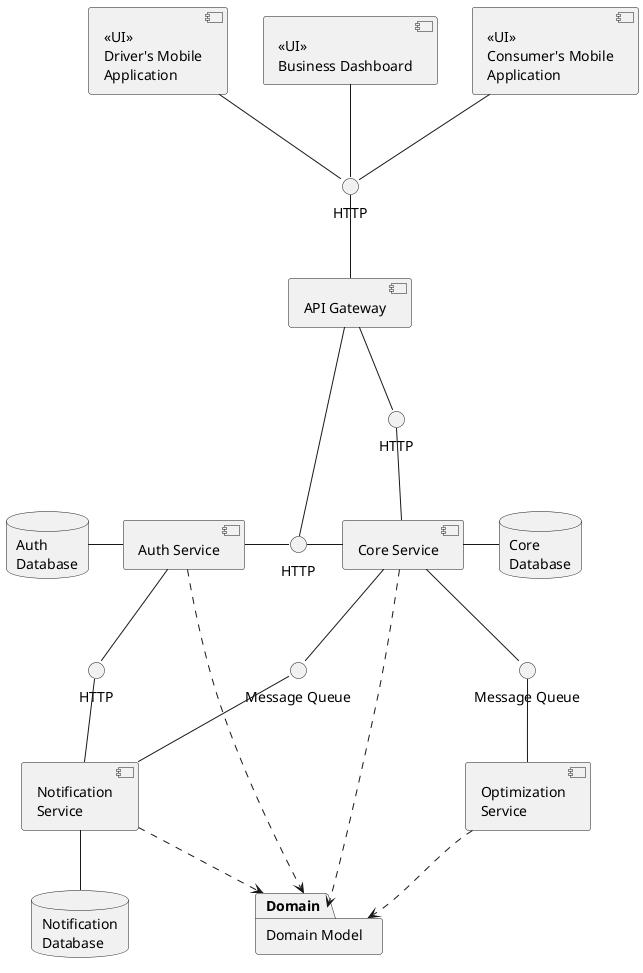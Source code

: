@startuml

' Packages
package "Domain Model" as Domain

' Components
component "<<UI>>\nDriver's Mobile\nApplication" as D
component "<<UI>>\nBusiness Dashboard" as Dash
component "<<UI>>\nConsumer's Mobile\nApplication" as C
component "API Gateway" as Gateway
component "Auth Service" as Auth
component "Core Service" as Core
component "Notification\nService" as Notification
component "Optimization\nService" as Optimization

' Databases
database "Auth\nDatabase" as AuthDb
database "Core\nDatabase" as CoreDb
database "Notification\nDatabase" as NotificationDb

' Interfaces
' Gateway interfaces
interface "HTTP" as GatewayHttp
GatewayHttp -- Gateway

' Core interfaces
interface "HTTP" as CoreHttp
CoreHttp -- Core

' Notification interfaces
interface "HTTP" as NotificationHttp
interface "Message Queue" as NotificationMQ
NotificationHttp -- Notification
NotificationMQ -- Notification

' Auth interfaces
interface "HTTP" as AuthHttp
AuthHttp -left- Auth

' Optimization interfaces'
interface "Message Queue" as OptimizationMQ
OptimizationMQ -- Optimization

' Relationships
D -- GatewayHttp
Dash -- GatewayHttp
C -- GatewayHttp

Gateway -- AuthHttp
Gateway -- CoreHttp

Core -- NotificationMQ
Core -- OptimizationMQ
Core -left- AuthHttp
Core -right- CoreDb
Core ..> Domain

Auth -- NotificationHttp
Auth -left- AuthDb
Auth ..> Domain

Notification -- NotificationDb
Notification ..> Domain

Optimization ..> Domain

@enduml
